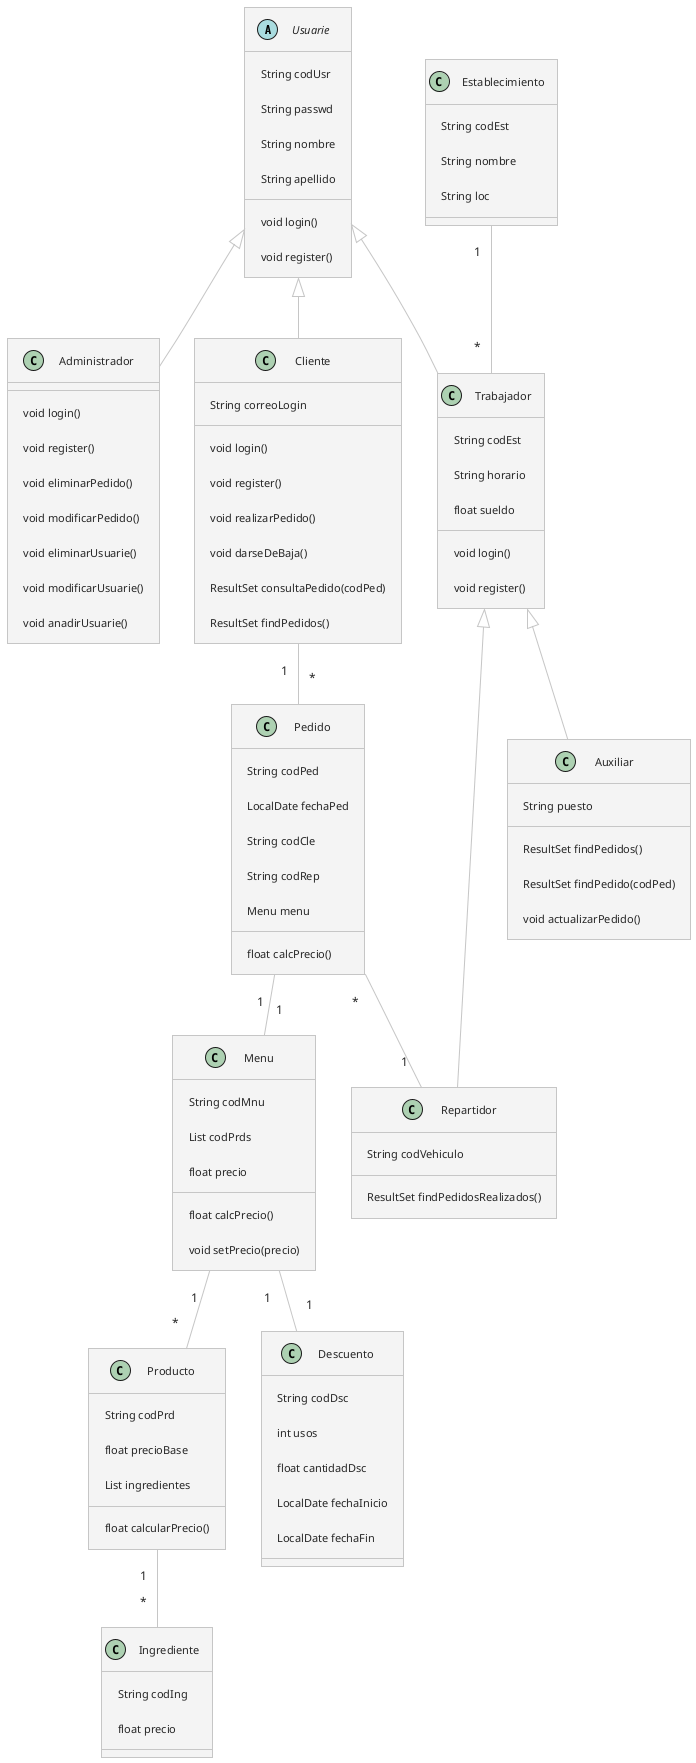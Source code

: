 @startuml sample
!theme carbon-gray

abstract class Usuarie {
    String codUsr
    String passwd
    String nombre
    String apellido
    void login()
    void register()
}
class Administrador {
    void login()
    void register()
    void eliminarPedido()
    void modificarPedido()
    void eliminarUsuarie()
    void modificarUsuarie()
    void anadirUsuarie()
}

class Cliente {
    String correoLogin
    void login()
    void register()
    void realizarPedido()
    void darseDeBaja()
    ResultSet consultaPedido(codPed)
    ResultSet findPedidos()
}

class Trabajador {
    String codEst
    String horario
    float sueldo
    void login()
    void register()
}

class Repartidor {
    String codVehiculo
    ResultSet findPedidosRealizados()
}

class Auxiliar {
    String puesto
    ResultSet findPedidos()
    ResultSet findPedido(codPed)
    void actualizarPedido()
}

class Establecimiento {
    String codEst
    String nombre
    String loc
}

class Pedido {
    String codPed
    LocalDate fechaPed
    String codCle
    String codRep
    Menu menu
    float calcPrecio()
}

class Producto {
    String codPrd
    float precioBase
    List ingredientes
    float calcularPrecio()
}

class Ingrediente {
    String codIng
    float precio
}

class Menu {
    String codMnu
    List codPrds
    float precio
    float calcPrecio()
    void setPrecio(precio)
}

class Descuento {
    String codDsc
    int usos
    float cantidadDsc
    LocalDate fechaInicio
    LocalDate fechaFin
}

Usuarie <|-- Administrador
Usuarie <|-- Cliente
Usuarie <|-- Trabajador

Trabajador <|-- Auxiliar
Trabajador <|-- Repartidor

Establecimiento "1" -- "*" Trabajador

Cliente "1" -- "*" Pedido
Pedido "1" -- "1" Menu
Menu "1" -- "*" Producto
Producto "1" -- "*" Ingrediente

Pedido "*" -- "1" Repartidor

Menu "1" -- "1" Descuento

@enduml